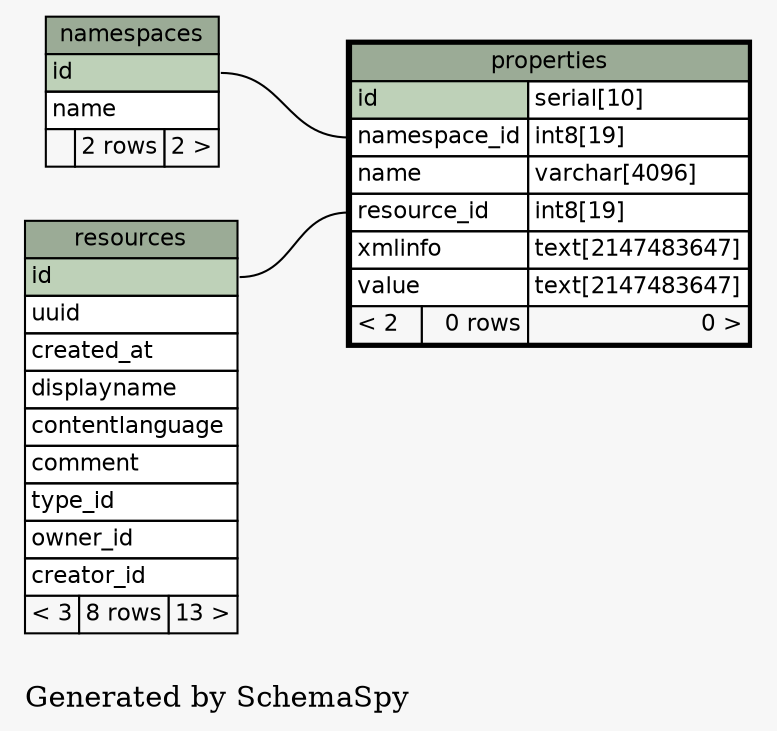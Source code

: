 // dot 2.16.1 on Linux 2.6.24-1-amd64
digraph "oneDegreeRelationshipsGraph" {
  graph [
    rankdir="RL"
    bgcolor="#f7f7f7"
    label="\nGenerated by SchemaSpy"
    labeljust="l"
  ];
  node [
    fontname="Helvetica"
    fontsize="11"
    shape="plaintext"
  ];
  edge [
    arrowsize="0.8"
  ];
  "properties":"namespace_id":w -> "namespaces":"id":e [arrowtail=crowtee arrowhead=none];
  "properties":"resource_id":w -> "resources":"id":e [arrowtail=crowtee arrowhead=none];
  "namespaces" [
    label=<
    <TABLE BORDER="0" CELLBORDER="1" CELLSPACING="0" BGCOLOR="#ffffff">
      <TR><TD PORT="namespaces.heading" COLSPAN="3" BGCOLOR="#9bab96" ALIGN="CENTER">namespaces</TD></TR>
      <TR><TD PORT="id" COLSPAN="3" BGCOLOR="#bed1b8" ALIGN="LEFT">id</TD></TR>
      <TR><TD PORT="name" COLSPAN="3" ALIGN="LEFT">name</TD></TR>
      <TR><TD ALIGN="LEFT" BGCOLOR="#f7f7f7">  </TD><TD ALIGN="RIGHT" BGCOLOR="#f7f7f7">2 rows</TD><TD ALIGN="RIGHT" BGCOLOR="#f7f7f7">2 &gt;</TD></TR>
    </TABLE>>
    URL="namespaces.html#graph"
    tooltip="namespaces"
  ];
  "properties" [
    label=<
    <TABLE BORDER="2" CELLBORDER="1" CELLSPACING="0" BGCOLOR="#ffffff">
      <TR><TD PORT="properties.heading" COLSPAN="3" BGCOLOR="#9bab96" ALIGN="CENTER">properties</TD></TR>
      <TR><TD PORT="id" COLSPAN="2" BGCOLOR="#bed1b8" ALIGN="LEFT">id</TD><TD PORT="id.type" ALIGN="LEFT">serial[10]</TD></TR>
      <TR><TD PORT="namespace_id" COLSPAN="2" ALIGN="LEFT">namespace_id</TD><TD PORT="namespace_id.type" ALIGN="LEFT">int8[19]</TD></TR>
      <TR><TD PORT="name" COLSPAN="2" ALIGN="LEFT">name</TD><TD PORT="name.type" ALIGN="LEFT">varchar[4096]</TD></TR>
      <TR><TD PORT="resource_id" COLSPAN="2" ALIGN="LEFT">resource_id</TD><TD PORT="resource_id.type" ALIGN="LEFT">int8[19]</TD></TR>
      <TR><TD PORT="xmlinfo" COLSPAN="2" ALIGN="LEFT">xmlinfo</TD><TD PORT="xmlinfo.type" ALIGN="LEFT">text[2147483647]</TD></TR>
      <TR><TD PORT="value" COLSPAN="2" ALIGN="LEFT">value</TD><TD PORT="value.type" ALIGN="LEFT">text[2147483647]</TD></TR>
      <TR><TD ALIGN="LEFT" BGCOLOR="#f7f7f7">&lt; 2</TD><TD ALIGN="RIGHT" BGCOLOR="#f7f7f7">0 rows</TD><TD ALIGN="RIGHT" BGCOLOR="#f7f7f7">0 &gt;</TD></TR>
    </TABLE>>
    URL="properties.html#"
    tooltip="properties"
  ];
  "resources" [
    label=<
    <TABLE BORDER="0" CELLBORDER="1" CELLSPACING="0" BGCOLOR="#ffffff">
      <TR><TD PORT="resources.heading" COLSPAN="3" BGCOLOR="#9bab96" ALIGN="CENTER">resources</TD></TR>
      <TR><TD PORT="id" COLSPAN="3" BGCOLOR="#bed1b8" ALIGN="LEFT">id</TD></TR>
      <TR><TD PORT="uuid" COLSPAN="3" ALIGN="LEFT">uuid</TD></TR>
      <TR><TD PORT="created_at" COLSPAN="3" ALIGN="LEFT">created_at</TD></TR>
      <TR><TD PORT="displayname" COLSPAN="3" ALIGN="LEFT">displayname</TD></TR>
      <TR><TD PORT="contentlanguage" COLSPAN="3" ALIGN="LEFT">contentlanguage</TD></TR>
      <TR><TD PORT="comment" COLSPAN="3" ALIGN="LEFT">comment</TD></TR>
      <TR><TD PORT="type_id" COLSPAN="3" ALIGN="LEFT">type_id</TD></TR>
      <TR><TD PORT="owner_id" COLSPAN="3" ALIGN="LEFT">owner_id</TD></TR>
      <TR><TD PORT="creator_id" COLSPAN="3" ALIGN="LEFT">creator_id</TD></TR>
      <TR><TD ALIGN="LEFT" BGCOLOR="#f7f7f7">&lt; 3</TD><TD ALIGN="RIGHT" BGCOLOR="#f7f7f7">8 rows</TD><TD ALIGN="RIGHT" BGCOLOR="#f7f7f7">13 &gt;</TD></TR>
    </TABLE>>
    URL="resources.html#graph"
    tooltip="resources"
  ];
}
